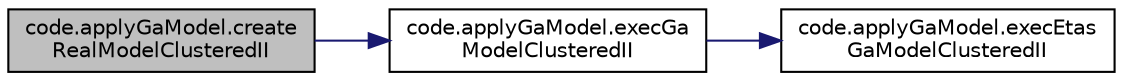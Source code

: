 digraph "code.applyGaModel.createRealModelClusteredII"
{
  edge [fontname="Helvetica",fontsize="10",labelfontname="Helvetica",labelfontsize="10"];
  node [fontname="Helvetica",fontsize="10",shape=record];
  rankdir="LR";
  Node10 [label="code.applyGaModel.create\lRealModelClusteredII",height=0.2,width=0.4,color="black", fillcolor="grey75", style="filled", fontcolor="black"];
  Node10 -> Node11 [color="midnightblue",fontsize="10",style="solid",fontname="Helvetica"];
  Node11 [label="code.applyGaModel.execGa\lModelClusteredII",height=0.2,width=0.4,color="black", fillcolor="white", style="filled",URL="$namespacecode_1_1apply_ga_model.html#ae7b55f3e8470d957107bbc092724a75a"];
  Node11 -> Node12 [color="midnightblue",fontsize="10",style="solid",fontname="Helvetica"];
  Node12 [label="code.applyGaModel.execEtas\lGaModelClusteredII",height=0.2,width=0.4,color="black", fillcolor="white", style="filled",URL="$namespacecode_1_1apply_ga_model.html#adb4f83dfa0efd98ff16aa155d9393a78"];
}
